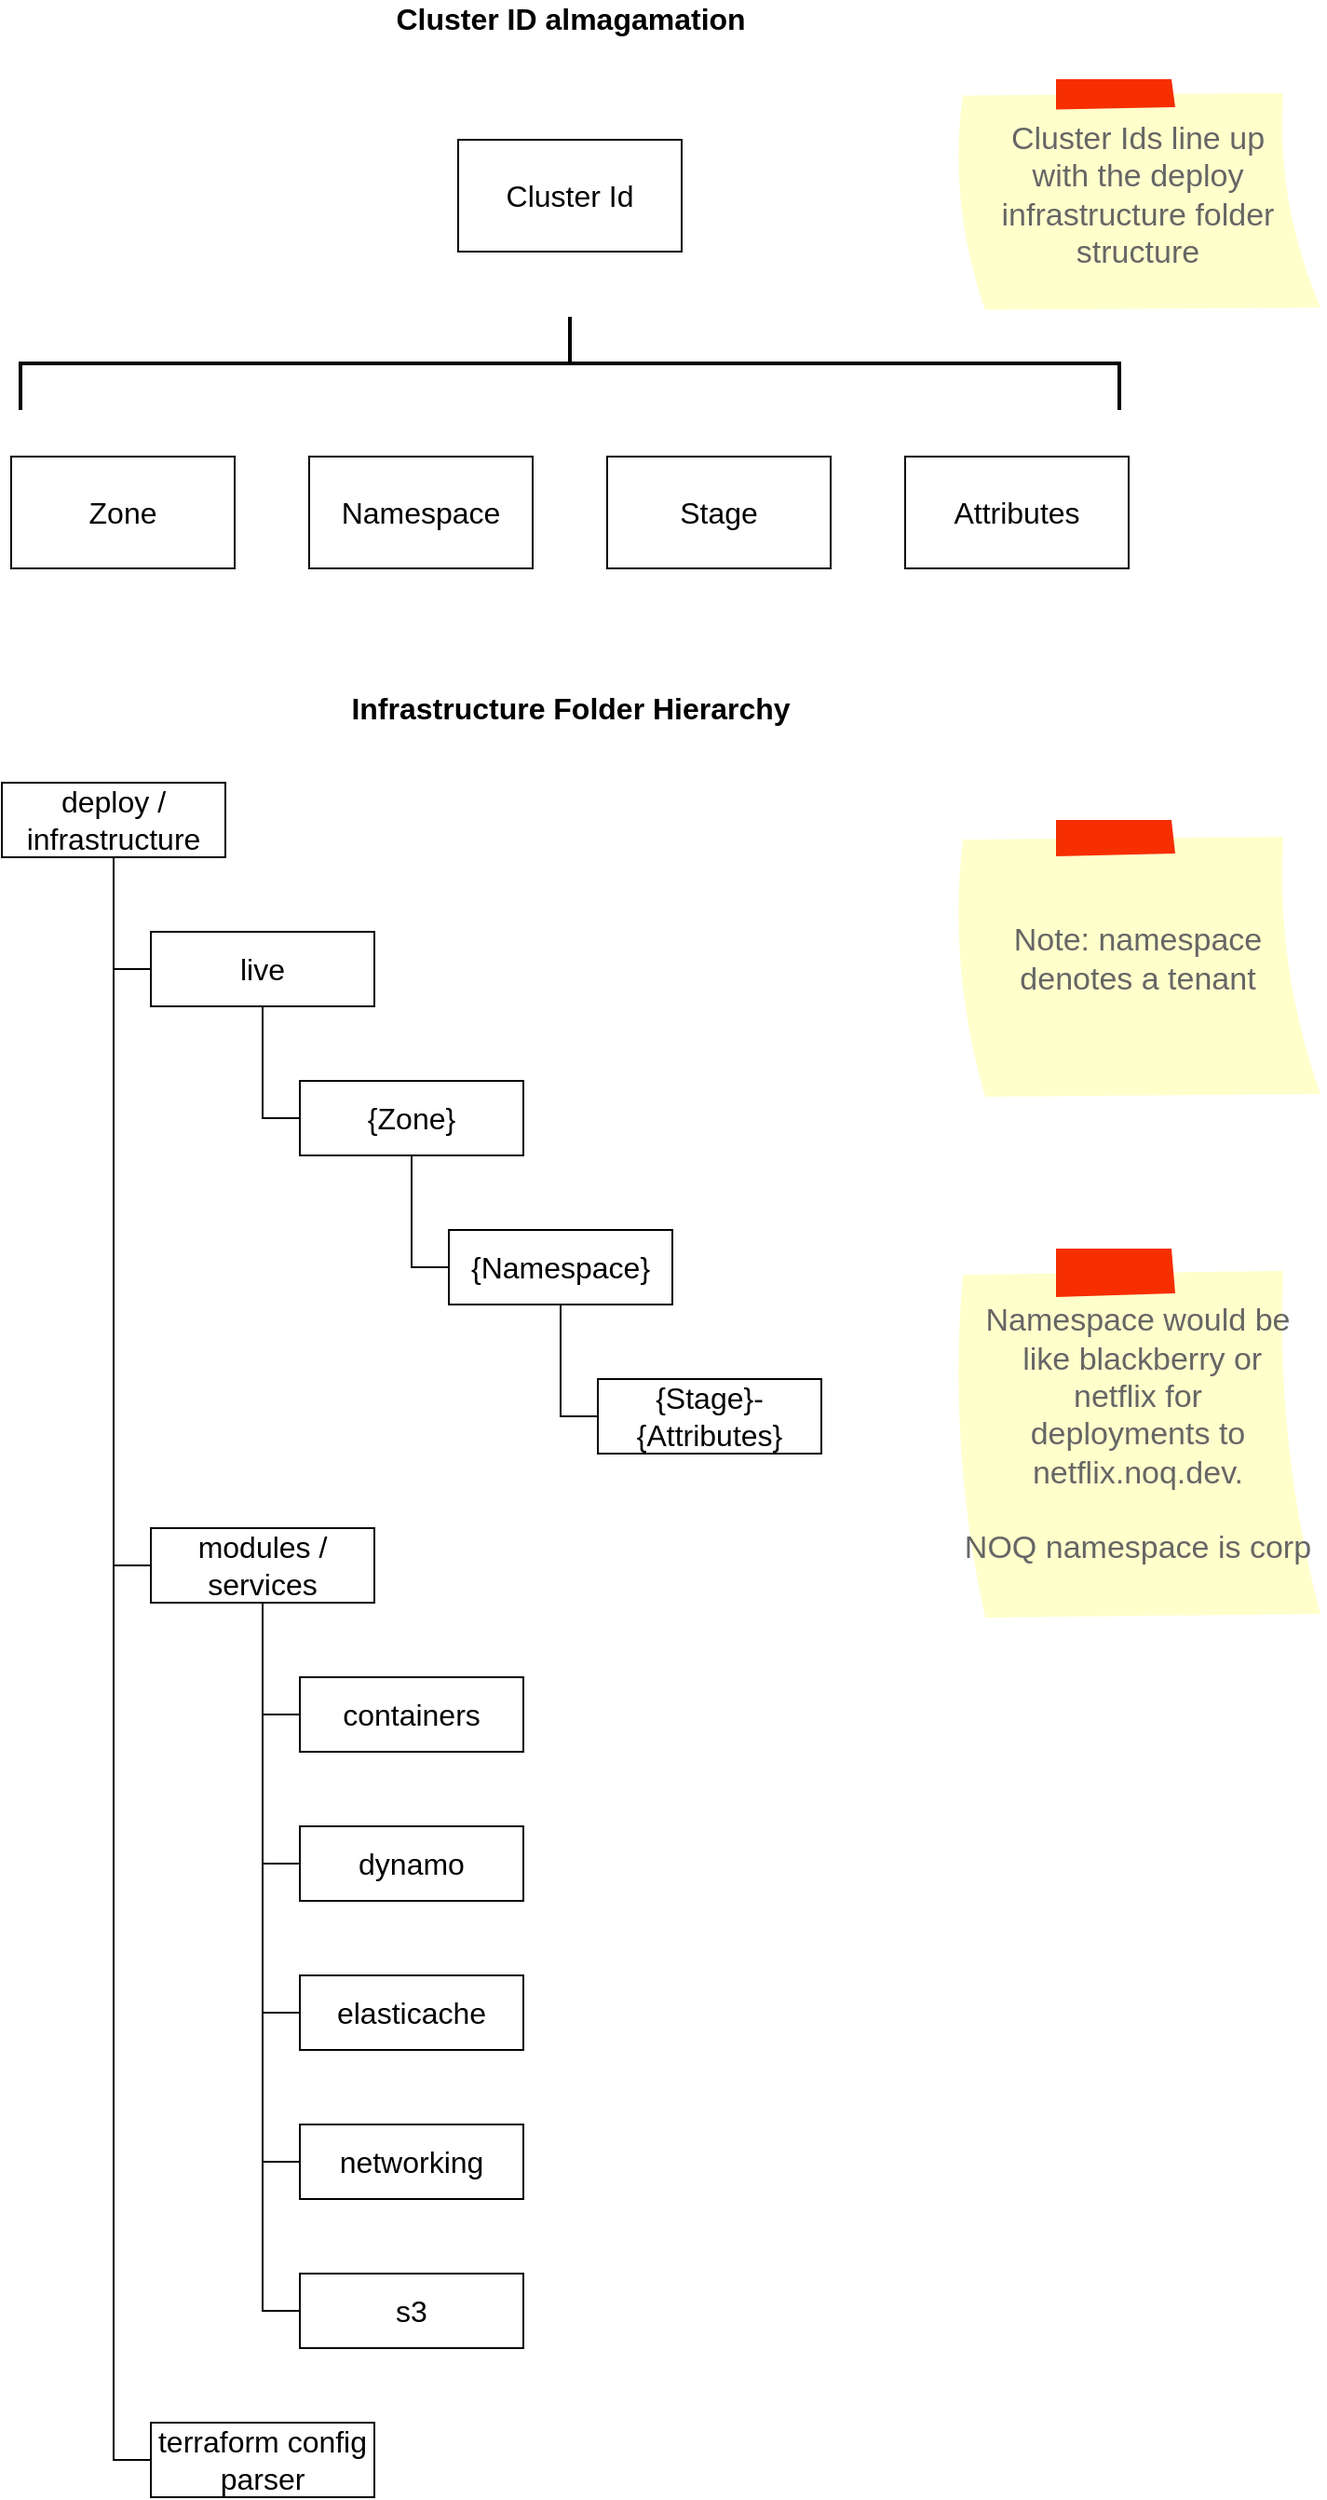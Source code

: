 <mxfile version="16.4.0" type="device" pages="2"><diagram id="699rTor8KfpH3oRrDj7_" name="Name structure"><mxGraphModel dx="1102" dy="1025" grid="1" gridSize="10" guides="1" tooltips="1" connect="1" arrows="1" fold="1" page="1" pageScale="1" pageWidth="850" pageHeight="1100" math="0" shadow="0"><root><mxCell id="0"/><mxCell id="1" parent="0"/><mxCell id="IsZVTCNw2MOVoA1GtOiL-1" value="Zone" style="rounded=0;whiteSpace=wrap;html=1;fontSize=16;" parent="1" vertex="1"><mxGeometry x="125" y="265" width="120" height="60" as="geometry"/></mxCell><mxCell id="IsZVTCNw2MOVoA1GtOiL-2" value="Namespace" style="rounded=0;whiteSpace=wrap;html=1;fontSize=16;" parent="1" vertex="1"><mxGeometry x="285" y="265" width="120" height="60" as="geometry"/></mxCell><mxCell id="IsZVTCNw2MOVoA1GtOiL-3" value="Stage" style="rounded=0;whiteSpace=wrap;html=1;fontSize=16;" parent="1" vertex="1"><mxGeometry x="445" y="265" width="120" height="60" as="geometry"/></mxCell><mxCell id="IsZVTCNw2MOVoA1GtOiL-4" value="Attributes" style="rounded=0;whiteSpace=wrap;html=1;fontSize=16;" parent="1" vertex="1"><mxGeometry x="605" y="265" width="120" height="60" as="geometry"/></mxCell><mxCell id="IsZVTCNw2MOVoA1GtOiL-5" value="" style="strokeWidth=2;html=1;shape=mxgraph.flowchart.annotation_2;align=left;labelPosition=right;pointerEvents=1;fontSize=16;rotation=90;" parent="1" vertex="1"><mxGeometry x="400" y="-80" width="50" height="590" as="geometry"/></mxCell><mxCell id="IsZVTCNw2MOVoA1GtOiL-6" value="Cluster Id" style="rounded=0;whiteSpace=wrap;html=1;fontSize=16;" parent="1" vertex="1"><mxGeometry x="365" y="95" width="120" height="60" as="geometry"/></mxCell><mxCell id="IsZVTCNw2MOVoA1GtOiL-7" value="Cluster ID almagamation" style="text;html=1;resizable=0;autosize=1;align=center;verticalAlign=middle;points=[];fillColor=none;strokeColor=none;rounded=0;fontSize=16;fontStyle=1" parent="1" vertex="1"><mxGeometry x="325" y="20" width="200" height="20" as="geometry"/></mxCell><mxCell id="IsZVTCNw2MOVoA1GtOiL-8" value="Infrastructure Folder Hierarchy" style="text;html=1;resizable=0;autosize=1;align=center;verticalAlign=middle;points=[];fillColor=none;strokeColor=none;rounded=0;fontSize=16;fontStyle=1" parent="1" vertex="1"><mxGeometry x="300" y="390" width="250" height="20" as="geometry"/></mxCell><mxCell id="IsZVTCNw2MOVoA1GtOiL-17" style="edgeStyle=orthogonalEdgeStyle;rounded=0;orthogonalLoop=1;jettySize=auto;html=1;exitX=0.5;exitY=1;exitDx=0;exitDy=0;entryX=0;entryY=0.5;entryDx=0;entryDy=0;fontSize=16;endArrow=none;endFill=0;" parent="1" source="IsZVTCNw2MOVoA1GtOiL-9" target="IsZVTCNw2MOVoA1GtOiL-11" edge="1"><mxGeometry relative="1" as="geometry"/></mxCell><mxCell id="IsZVTCNw2MOVoA1GtOiL-38" style="edgeStyle=orthogonalEdgeStyle;rounded=0;orthogonalLoop=1;jettySize=auto;html=1;entryX=0;entryY=0.5;entryDx=0;entryDy=0;fontSize=16;endArrow=none;endFill=0;" parent="1" source="IsZVTCNw2MOVoA1GtOiL-9" target="IsZVTCNw2MOVoA1GtOiL-27" edge="1"><mxGeometry relative="1" as="geometry"/></mxCell><mxCell id="IsZVTCNw2MOVoA1GtOiL-40" style="edgeStyle=orthogonalEdgeStyle;rounded=0;orthogonalLoop=1;jettySize=auto;html=1;exitX=0.5;exitY=1;exitDx=0;exitDy=0;entryX=0;entryY=0.5;entryDx=0;entryDy=0;fontSize=16;endArrow=none;endFill=0;" parent="1" source="IsZVTCNw2MOVoA1GtOiL-9" target="IsZVTCNw2MOVoA1GtOiL-39" edge="1"><mxGeometry relative="1" as="geometry"/></mxCell><mxCell id="IsZVTCNw2MOVoA1GtOiL-9" value="deploy / infrastructure" style="rounded=0;whiteSpace=wrap;html=1;fontSize=16;align=center;" parent="1" vertex="1"><mxGeometry x="120" y="440" width="120" height="40" as="geometry"/></mxCell><mxCell id="IsZVTCNw2MOVoA1GtOiL-23" style="edgeStyle=orthogonalEdgeStyle;rounded=0;orthogonalLoop=1;jettySize=auto;html=1;exitX=0.5;exitY=1;exitDx=0;exitDy=0;entryX=0;entryY=0.5;entryDx=0;entryDy=0;fontSize=16;endArrow=none;endFill=0;" parent="1" source="IsZVTCNw2MOVoA1GtOiL-11" target="IsZVTCNw2MOVoA1GtOiL-12" edge="1"><mxGeometry relative="1" as="geometry"/></mxCell><mxCell id="IsZVTCNw2MOVoA1GtOiL-11" value="live" style="rounded=0;whiteSpace=wrap;html=1;fontSize=16;align=center;" parent="1" vertex="1"><mxGeometry x="200" y="520" width="120" height="40" as="geometry"/></mxCell><mxCell id="IsZVTCNw2MOVoA1GtOiL-24" style="edgeStyle=orthogonalEdgeStyle;rounded=0;orthogonalLoop=1;jettySize=auto;html=1;exitX=0.5;exitY=1;exitDx=0;exitDy=0;entryX=0;entryY=0.5;entryDx=0;entryDy=0;fontSize=16;endArrow=none;endFill=0;" parent="1" source="IsZVTCNw2MOVoA1GtOiL-12" target="IsZVTCNw2MOVoA1GtOiL-13" edge="1"><mxGeometry relative="1" as="geometry"/></mxCell><mxCell id="IsZVTCNw2MOVoA1GtOiL-12" value="{Zone}" style="rounded=0;whiteSpace=wrap;html=1;fontSize=16;align=center;" parent="1" vertex="1"><mxGeometry x="280" y="600" width="120" height="40" as="geometry"/></mxCell><mxCell id="IsZVTCNw2MOVoA1GtOiL-25" style="edgeStyle=orthogonalEdgeStyle;rounded=0;orthogonalLoop=1;jettySize=auto;html=1;exitX=0.5;exitY=1;exitDx=0;exitDy=0;entryX=0;entryY=0.5;entryDx=0;entryDy=0;fontSize=16;endArrow=none;endFill=0;" parent="1" source="IsZVTCNw2MOVoA1GtOiL-13" target="IsZVTCNw2MOVoA1GtOiL-21" edge="1"><mxGeometry relative="1" as="geometry"/></mxCell><mxCell id="IsZVTCNw2MOVoA1GtOiL-13" value="{Namespace}" style="rounded=0;whiteSpace=wrap;html=1;fontSize=16;align=center;" parent="1" vertex="1"><mxGeometry x="360" y="680" width="120" height="40" as="geometry"/></mxCell><mxCell id="IsZVTCNw2MOVoA1GtOiL-21" value="{Stage}-{Attributes}" style="rounded=0;whiteSpace=wrap;html=1;fontSize=16;align=center;" parent="1" vertex="1"><mxGeometry x="440" y="760" width="120" height="40" as="geometry"/></mxCell><mxCell id="IsZVTCNw2MOVoA1GtOiL-33" style="edgeStyle=orthogonalEdgeStyle;rounded=0;orthogonalLoop=1;jettySize=auto;html=1;exitX=0.5;exitY=1;exitDx=0;exitDy=0;entryX=0;entryY=0.5;entryDx=0;entryDy=0;fontSize=16;endArrow=none;endFill=0;" parent="1" source="IsZVTCNw2MOVoA1GtOiL-27" target="IsZVTCNw2MOVoA1GtOiL-28" edge="1"><mxGeometry relative="1" as="geometry"/></mxCell><mxCell id="IsZVTCNw2MOVoA1GtOiL-34" style="edgeStyle=orthogonalEdgeStyle;rounded=0;orthogonalLoop=1;jettySize=auto;html=1;exitX=0.5;exitY=1;exitDx=0;exitDy=0;entryX=0;entryY=0.5;entryDx=0;entryDy=0;fontSize=16;endArrow=none;endFill=0;" parent="1" source="IsZVTCNw2MOVoA1GtOiL-27" target="IsZVTCNw2MOVoA1GtOiL-29" edge="1"><mxGeometry relative="1" as="geometry"/></mxCell><mxCell id="IsZVTCNw2MOVoA1GtOiL-35" style="edgeStyle=orthogonalEdgeStyle;rounded=0;orthogonalLoop=1;jettySize=auto;html=1;exitX=0.5;exitY=1;exitDx=0;exitDy=0;entryX=0;entryY=0.5;entryDx=0;entryDy=0;fontSize=16;endArrow=none;endFill=0;" parent="1" source="IsZVTCNw2MOVoA1GtOiL-27" target="IsZVTCNw2MOVoA1GtOiL-30" edge="1"><mxGeometry relative="1" as="geometry"/></mxCell><mxCell id="IsZVTCNw2MOVoA1GtOiL-36" style="edgeStyle=orthogonalEdgeStyle;rounded=0;orthogonalLoop=1;jettySize=auto;html=1;exitX=0.5;exitY=1;exitDx=0;exitDy=0;entryX=0;entryY=0.5;entryDx=0;entryDy=0;fontSize=16;endArrow=none;endFill=0;" parent="1" source="IsZVTCNw2MOVoA1GtOiL-27" target="IsZVTCNw2MOVoA1GtOiL-31" edge="1"><mxGeometry relative="1" as="geometry"/></mxCell><mxCell id="IsZVTCNw2MOVoA1GtOiL-37" style="edgeStyle=orthogonalEdgeStyle;rounded=0;orthogonalLoop=1;jettySize=auto;html=1;exitX=0.5;exitY=1;exitDx=0;exitDy=0;entryX=0;entryY=0.5;entryDx=0;entryDy=0;fontSize=16;endArrow=none;endFill=0;" parent="1" source="IsZVTCNw2MOVoA1GtOiL-27" target="IsZVTCNw2MOVoA1GtOiL-32" edge="1"><mxGeometry relative="1" as="geometry"/></mxCell><mxCell id="IsZVTCNw2MOVoA1GtOiL-27" value="modules / services" style="rounded=0;whiteSpace=wrap;html=1;fontSize=16;align=center;" parent="1" vertex="1"><mxGeometry x="200" y="840" width="120" height="40" as="geometry"/></mxCell><mxCell id="IsZVTCNw2MOVoA1GtOiL-28" value="containers" style="rounded=0;whiteSpace=wrap;html=1;fontSize=16;align=center;" parent="1" vertex="1"><mxGeometry x="280" y="920" width="120" height="40" as="geometry"/></mxCell><mxCell id="IsZVTCNw2MOVoA1GtOiL-29" value="dynamo" style="rounded=0;whiteSpace=wrap;html=1;fontSize=16;align=center;" parent="1" vertex="1"><mxGeometry x="280" y="1000" width="120" height="40" as="geometry"/></mxCell><mxCell id="IsZVTCNw2MOVoA1GtOiL-30" value="elasticache" style="rounded=0;whiteSpace=wrap;html=1;fontSize=16;align=center;" parent="1" vertex="1"><mxGeometry x="280" y="1080" width="120" height="40" as="geometry"/></mxCell><mxCell id="IsZVTCNw2MOVoA1GtOiL-31" value="networking" style="rounded=0;whiteSpace=wrap;html=1;fontSize=16;align=center;" parent="1" vertex="1"><mxGeometry x="280" y="1160" width="120" height="40" as="geometry"/></mxCell><mxCell id="IsZVTCNw2MOVoA1GtOiL-32" value="s3" style="rounded=0;whiteSpace=wrap;html=1;fontSize=16;align=center;" parent="1" vertex="1"><mxGeometry x="280" y="1240" width="120" height="40" as="geometry"/></mxCell><mxCell id="IsZVTCNw2MOVoA1GtOiL-39" value="terraform config parser" style="rounded=0;whiteSpace=wrap;html=1;fontSize=16;align=center;" parent="1" vertex="1"><mxGeometry x="200" y="1320" width="120" height="40" as="geometry"/></mxCell><mxCell id="KKhscEeWACtM0uh99NPk-1" value="Namespace would be&lt;br&gt;&amp;nbsp;like blackberry or &lt;br&gt;netflix for&lt;br&gt;deployments to&lt;br&gt;netflix.noq.dev.&lt;br&gt;&lt;br&gt;NOQ namespace is corp" style="strokeWidth=1;shadow=0;dashed=0;align=center;html=1;shape=mxgraph.mockup.text.stickyNote2;fontColor=#666666;mainText=;fontSize=17;whiteSpace=wrap;fillColor=#ffffcc;strokeColor=#F62E00;" vertex="1" parent="1"><mxGeometry x="630" y="690" width="200" height="200" as="geometry"/></mxCell><mxCell id="KKhscEeWACtM0uh99NPk-2" value="Note: namespace denotes a tenant" style="strokeWidth=1;shadow=0;dashed=0;align=center;html=1;shape=mxgraph.mockup.text.stickyNote2;fontColor=#666666;mainText=;fontSize=17;whiteSpace=wrap;fillColor=#ffffcc;strokeColor=#F62E00;" vertex="1" parent="1"><mxGeometry x="630" y="460" width="200" height="150" as="geometry"/></mxCell><mxCell id="KKhscEeWACtM0uh99NPk-3" value="Cluster Ids line up&lt;br&gt;with the deploy&lt;br&gt;infrastructure folder structure" style="strokeWidth=1;shadow=0;dashed=0;align=center;html=1;shape=mxgraph.mockup.text.stickyNote2;fontColor=#666666;mainText=;fontSize=17;whiteSpace=wrap;fillColor=#ffffcc;strokeColor=#F62E00;" vertex="1" parent="1"><mxGeometry x="630" y="62.5" width="200" height="125" as="geometry"/></mxCell></root></mxGraphModel></diagram><diagram id="2yBnTUsh4lwELrI-VBw8" name="Name Assignment"><mxGraphModel dx="1102" dy="1025" grid="1" gridSize="10" guides="1" tooltips="1" connect="1" arrows="1" fold="1" page="1" pageScale="1" pageWidth="850" pageHeight="1100" math="0" shadow="0"><root><mxCell id="Nz62nV6j7Q40z4wd3Ngv-0"/><mxCell id="Nz62nV6j7Q40z4wd3Ngv-1" parent="Nz62nV6j7Q40z4wd3Ngv-0"/><mxCell id="Nz62nV6j7Q40z4wd3Ngv-2" value="Live" style="rounded=0;whiteSpace=wrap;html=1;" vertex="1" parent="Nz62nV6j7Q40z4wd3Ngv-1"><mxGeometry x="80" y="80" width="120" height="40" as="geometry"/></mxCell><mxCell id="Nz62nV6j7Q40z4wd3Ngv-3" value="noq.dev" style="rounded=0;whiteSpace=wrap;html=1;" vertex="1" parent="Nz62nV6j7Q40z4wd3Ngv-1"><mxGeometry x="140" y="160" width="120" height="40" as="geometry"/></mxCell><mxCell id="Nz62nV6j7Q40z4wd3Ngv-20" style="edgeStyle=orthogonalEdgeStyle;rounded=0;orthogonalLoop=1;jettySize=auto;html=1;exitX=1;exitY=0.5;exitDx=0;exitDy=0;" edge="1" parent="Nz62nV6j7Q40z4wd3Ngv-1" source="Nz62nV6j7Q40z4wd3Ngv-4"><mxGeometry relative="1" as="geometry"><mxPoint x="420" y="260" as="targetPoint"/></mxGeometry></mxCell><mxCell id="Nz62nV6j7Q40z4wd3Ngv-4" value="demo" style="rounded=0;whiteSpace=wrap;html=1;" vertex="1" parent="Nz62nV6j7Q40z4wd3Ngv-1"><mxGeometry x="200" y="240" width="120" height="40" as="geometry"/></mxCell><mxCell id="Nz62nV6j7Q40z4wd3Ngv-21" style="edgeStyle=orthogonalEdgeStyle;rounded=0;orthogonalLoop=1;jettySize=auto;html=1;exitX=1;exitY=0.5;exitDx=0;exitDy=0;" edge="1" parent="Nz62nV6j7Q40z4wd3Ngv-1" source="Nz62nV6j7Q40z4wd3Ngv-5" target="Nz62nV6j7Q40z4wd3Ngv-18"><mxGeometry relative="1" as="geometry"/></mxCell><mxCell id="Nz62nV6j7Q40z4wd3Ngv-5" value="isolated partner 1" style="rounded=0;whiteSpace=wrap;html=1;" vertex="1" parent="Nz62nV6j7Q40z4wd3Ngv-1"><mxGeometry x="200" y="320" width="120" height="40" as="geometry"/></mxCell><mxCell id="Nz62nV6j7Q40z4wd3Ngv-22" style="edgeStyle=orthogonalEdgeStyle;rounded=0;orthogonalLoop=1;jettySize=auto;html=1;exitX=1;exitY=0.5;exitDx=0;exitDy=0;entryX=0;entryY=0.5;entryDx=0;entryDy=0;" edge="1" parent="Nz62nV6j7Q40z4wd3Ngv-1" source="Nz62nV6j7Q40z4wd3Ngv-6" target="Nz62nV6j7Q40z4wd3Ngv-17"><mxGeometry relative="1" as="geometry"/></mxCell><mxCell id="Nz62nV6j7Q40z4wd3Ngv-6" value="isolated partner 2" style="rounded=0;whiteSpace=wrap;html=1;" vertex="1" parent="Nz62nV6j7Q40z4wd3Ngv-1"><mxGeometry x="200" y="400" width="120" height="40" as="geometry"/></mxCell><mxCell id="Nz62nV6j7Q40z4wd3Ngv-7" value="shared" style="rounded=0;whiteSpace=wrap;html=1;" vertex="1" parent="Nz62nV6j7Q40z4wd3Ngv-1"><mxGeometry x="200" y="480" width="120" height="40" as="geometry"/></mxCell><mxCell id="Nz62nV6j7Q40z4wd3Ngv-14" style="edgeStyle=orthogonalEdgeStyle;rounded=0;orthogonalLoop=1;jettySize=auto;html=1;exitX=1;exitY=0.5;exitDx=0;exitDy=0;" edge="1" parent="Nz62nV6j7Q40z4wd3Ngv-1" source="Nz62nV6j7Q40z4wd3Ngv-8"><mxGeometry relative="1" as="geometry"><mxPoint x="420" y="580" as="targetPoint"/></mxGeometry></mxCell><mxCell id="Nz62nV6j7Q40z4wd3Ngv-8" value="production-1" style="rounded=0;whiteSpace=wrap;html=1;" vertex="1" parent="Nz62nV6j7Q40z4wd3Ngv-1"><mxGeometry x="260" y="560" width="120" height="40" as="geometry"/></mxCell><mxCell id="Nz62nV6j7Q40z4wd3Ngv-15" style="edgeStyle=orthogonalEdgeStyle;rounded=0;orthogonalLoop=1;jettySize=auto;html=1;exitX=1;exitY=0.5;exitDx=0;exitDy=0;entryX=0;entryY=0.5;entryDx=0;entryDy=0;" edge="1" parent="Nz62nV6j7Q40z4wd3Ngv-1" source="Nz62nV6j7Q40z4wd3Ngv-9" target="Nz62nV6j7Q40z4wd3Ngv-12"><mxGeometry relative="1" as="geometry"/></mxCell><mxCell id="Nz62nV6j7Q40z4wd3Ngv-9" value="production-2" style="rounded=0;whiteSpace=wrap;html=1;" vertex="1" parent="Nz62nV6j7Q40z4wd3Ngv-1"><mxGeometry x="260" y="640" width="120" height="40" as="geometry"/></mxCell><mxCell id="Nz62nV6j7Q40z4wd3Ngv-16" style="edgeStyle=orthogonalEdgeStyle;rounded=0;orthogonalLoop=1;jettySize=auto;html=1;exitX=1;exitY=0.5;exitDx=0;exitDy=0;entryX=0;entryY=0.5;entryDx=0;entryDy=0;" edge="1" parent="Nz62nV6j7Q40z4wd3Ngv-1" source="Nz62nV6j7Q40z4wd3Ngv-10" target="Nz62nV6j7Q40z4wd3Ngv-11"><mxGeometry relative="1" as="geometry"/></mxCell><mxCell id="Nz62nV6j7Q40z4wd3Ngv-10" value="staging-1" style="rounded=0;whiteSpace=wrap;html=1;" vertex="1" parent="Nz62nV6j7Q40z4wd3Ngv-1"><mxGeometry x="260" y="720" width="120" height="40" as="geometry"/></mxCell><mxCell id="Nz62nV6j7Q40z4wd3Ngv-11" value="*.staging.noq.dev" style="rounded=0;whiteSpace=wrap;html=1;" vertex="1" parent="Nz62nV6j7Q40z4wd3Ngv-1"><mxGeometry x="425" y="720" width="120" height="40" as="geometry"/></mxCell><mxCell id="Nz62nV6j7Q40z4wd3Ngv-12" value="*.2.noq.dev" style="rounded=0;whiteSpace=wrap;html=1;" vertex="1" parent="Nz62nV6j7Q40z4wd3Ngv-1"><mxGeometry x="425" y="640" width="120" height="40" as="geometry"/></mxCell><mxCell id="Nz62nV6j7Q40z4wd3Ngv-13" value="*.noq.dev" style="rounded=0;whiteSpace=wrap;html=1;" vertex="1" parent="Nz62nV6j7Q40z4wd3Ngv-1"><mxGeometry x="425" y="560" width="120" height="40" as="geometry"/></mxCell><mxCell id="Nz62nV6j7Q40z4wd3Ngv-17" value="partner2.noq.dev" style="rounded=0;whiteSpace=wrap;html=1;" vertex="1" parent="Nz62nV6j7Q40z4wd3Ngv-1"><mxGeometry x="425" y="400" width="120" height="40" as="geometry"/></mxCell><mxCell id="Nz62nV6j7Q40z4wd3Ngv-18" value="partner1.noq.dev" style="rounded=0;whiteSpace=wrap;html=1;" vertex="1" parent="Nz62nV6j7Q40z4wd3Ngv-1"><mxGeometry x="425" y="320" width="120" height="40" as="geometry"/></mxCell><mxCell id="Nz62nV6j7Q40z4wd3Ngv-19" value="demo.noq.dev" style="rounded=0;whiteSpace=wrap;html=1;" vertex="1" parent="Nz62nV6j7Q40z4wd3Ngv-1"><mxGeometry x="425" y="240" width="120" height="40" as="geometry"/></mxCell><mxCell id="Nz62nV6j7Q40z4wd3Ngv-23" value="DNS Name assignment by zone/namespace" style="text;html=1;resizable=0;autosize=1;align=center;verticalAlign=middle;points=[];fillColor=none;strokeColor=none;rounded=0;fontSize=16;fontStyle=1" vertex="1" parent="Nz62nV6j7Q40z4wd3Ngv-1"><mxGeometry x="250" y="40" width="350" height="20" as="geometry"/></mxCell></root></mxGraphModel></diagram></mxfile>